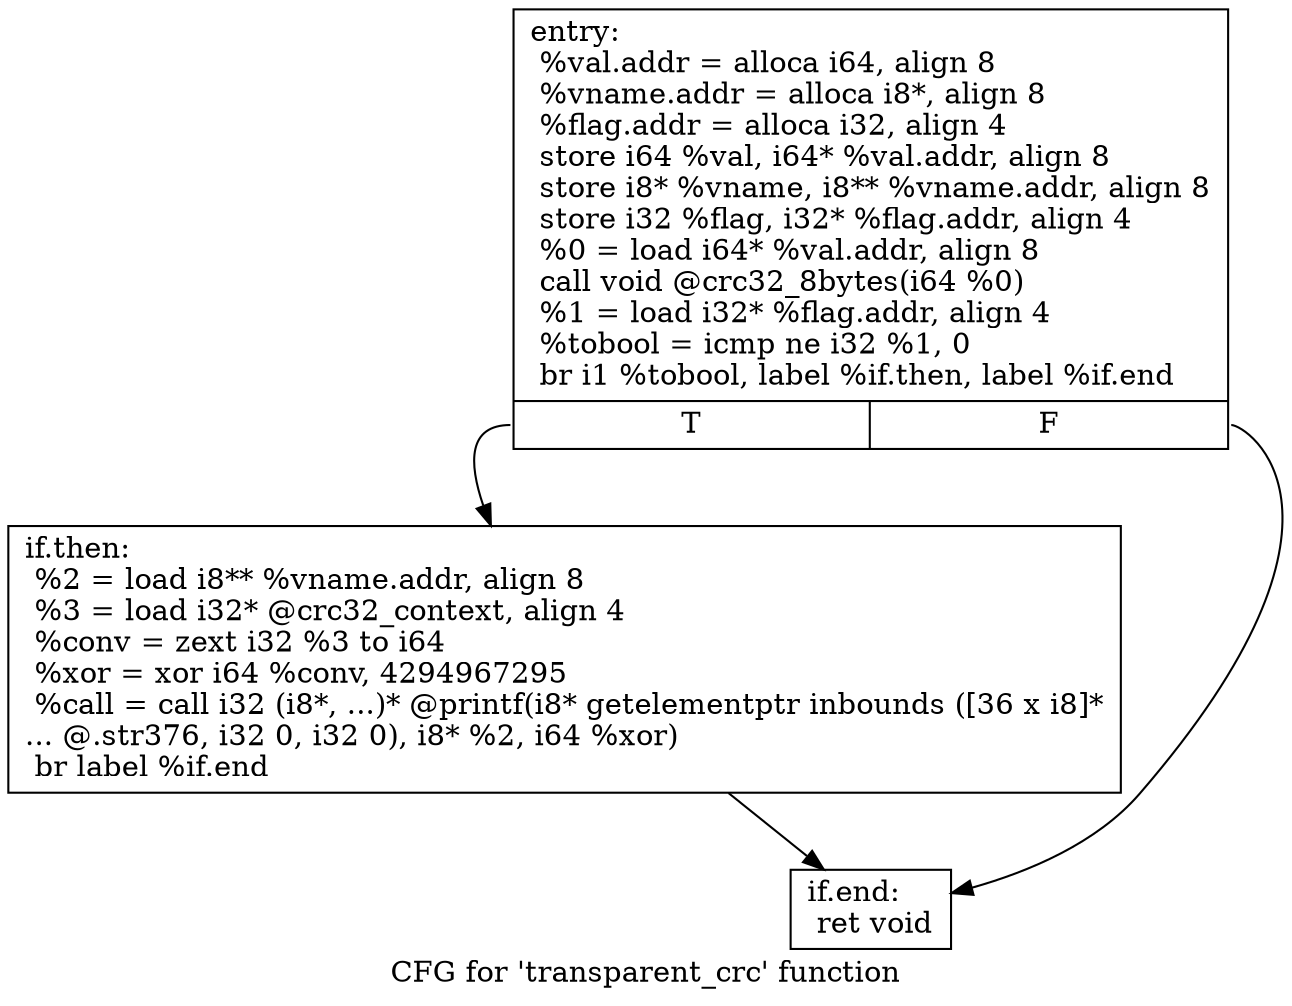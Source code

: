 digraph "CFG for 'transparent_crc' function" {
	label="CFG for 'transparent_crc' function";

	Node0xa3594c8 [shape=record,label="{entry:\l  %val.addr = alloca i64, align 8\l  %vname.addr = alloca i8*, align 8\l  %flag.addr = alloca i32, align 4\l  store i64 %val, i64* %val.addr, align 8\l  store i8* %vname, i8** %vname.addr, align 8\l  store i32 %flag, i32* %flag.addr, align 4\l  %0 = load i64* %val.addr, align 8\l  call void @crc32_8bytes(i64 %0)\l  %1 = load i32* %flag.addr, align 4\l  %tobool = icmp ne i32 %1, 0\l  br i1 %tobool, label %if.then, label %if.end\l|{<s0>T|<s1>F}}"];
	Node0xa3594c8:s0 -> Node0xa3594f8;
	Node0xa3594c8:s1 -> Node0xa359a58;
	Node0xa3594f8 [shape=record,label="{if.then:                                          \l  %2 = load i8** %vname.addr, align 8\l  %3 = load i32* @crc32_context, align 4\l  %conv = zext i32 %3 to i64\l  %xor = xor i64 %conv, 4294967295\l  %call = call i32 (i8*, ...)* @printf(i8* getelementptr inbounds ([36 x i8]*\l... @.str376, i32 0, i32 0), i8* %2, i64 %xor)\l  br label %if.end\l}"];
	Node0xa3594f8 -> Node0xa359a58;
	Node0xa359a58 [shape=record,label="{if.end:                                           \l  ret void\l}"];
}
